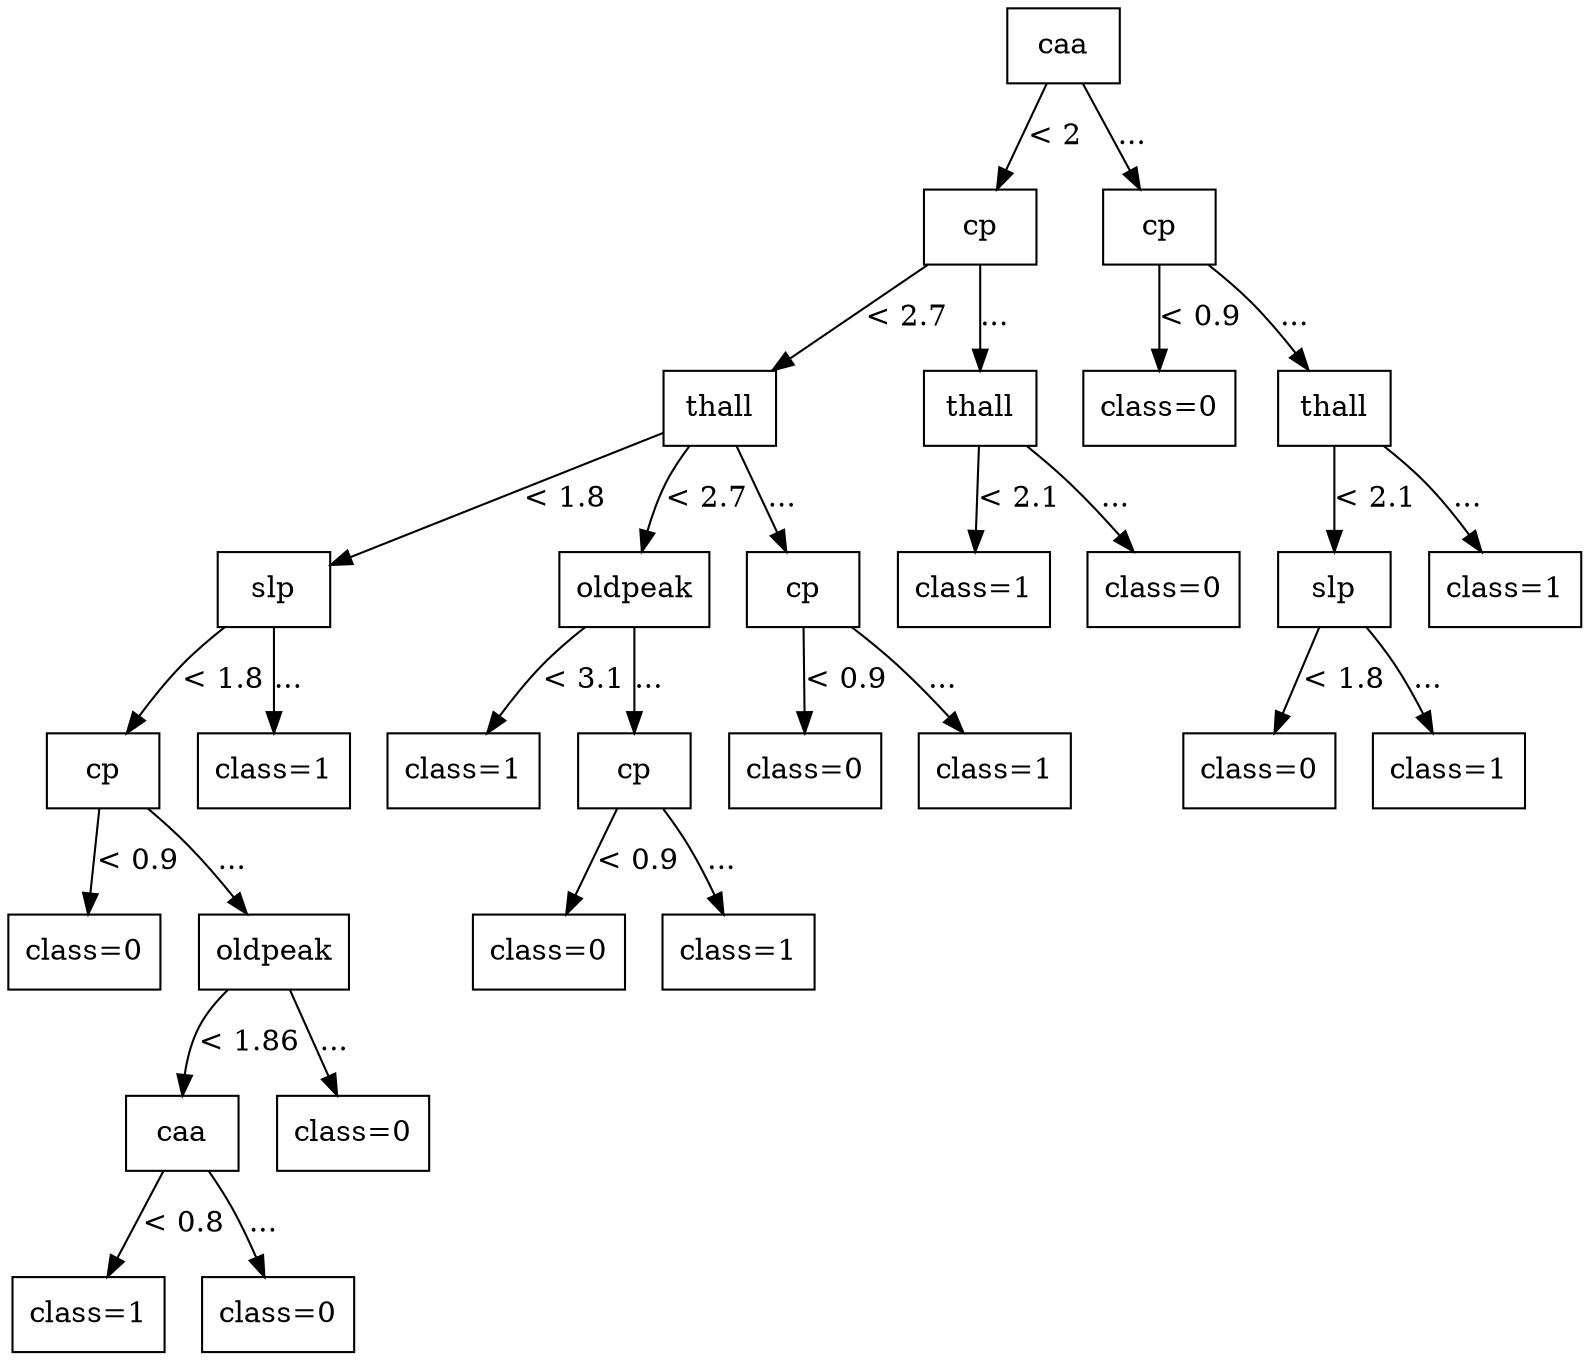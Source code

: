 digraph G {
node [shape=box];
node [style=filled, fillcolor=white];

0 [label="caa"];

1 [label="cp"];
23 [label="cp"];

0 -> 1 [label="< 2"];
0 -> 23 [label="..."];

2 [label="thall"];
20 [label="thall"];
24 [label="class=0"];
25 [label="thall"];

1 -> 2 [label="< 2.7"];
1 -> 20 [label="..."];
23 -> 24 [label="< 0.9"];
23 -> 25 [label="..."];

3 [label="slp"];
12 [label="oldpeak"];
17 [label="cp"];
21 [label="class=1"];
22 [label="class=0"];
26 [label="slp"];
29 [label="class=1"];

2 -> 3 [label="< 1.8"];
2 -> 12 [label="< 2.7"];
2 -> 17 [label="..."];
20 -> 21 [label="< 2.1"];
20 -> 22 [label="..."];
25 -> 26 [label="< 2.1"];
25 -> 29 [label="..."];

4 [label="cp"];
11 [label="class=1"];
13 [label="class=1"];
14 [label="cp"];
18 [label="class=0"];
19 [label="class=1"];
27 [label="class=0"];
28 [label="class=1"];

3 -> 4 [label="< 1.8"];
3 -> 11 [label="..."];
12 -> 13 [label="< 3.1"];
12 -> 14 [label="..."];
17 -> 18 [label="< 0.9"];
17 -> 19 [label="..."];
26 -> 27 [label="< 1.8"];
26 -> 28 [label="..."];

5 [label="class=0"];
6 [label="oldpeak"];
15 [label="class=0"];
16 [label="class=1"];

4 -> 5 [label="< 0.9"];
4 -> 6 [label="..."];
14 -> 15 [label="< 0.9"];
14 -> 16 [label="..."];

7 [label="caa"];
10 [label="class=0"];

6 -> 7 [label="< 1.86"];
6 -> 10 [label="..."];

8 [label="class=1"];
9 [label="class=0"];

7 -> 8 [label="< 0.8"];
7 -> 9 [label="..."];

}